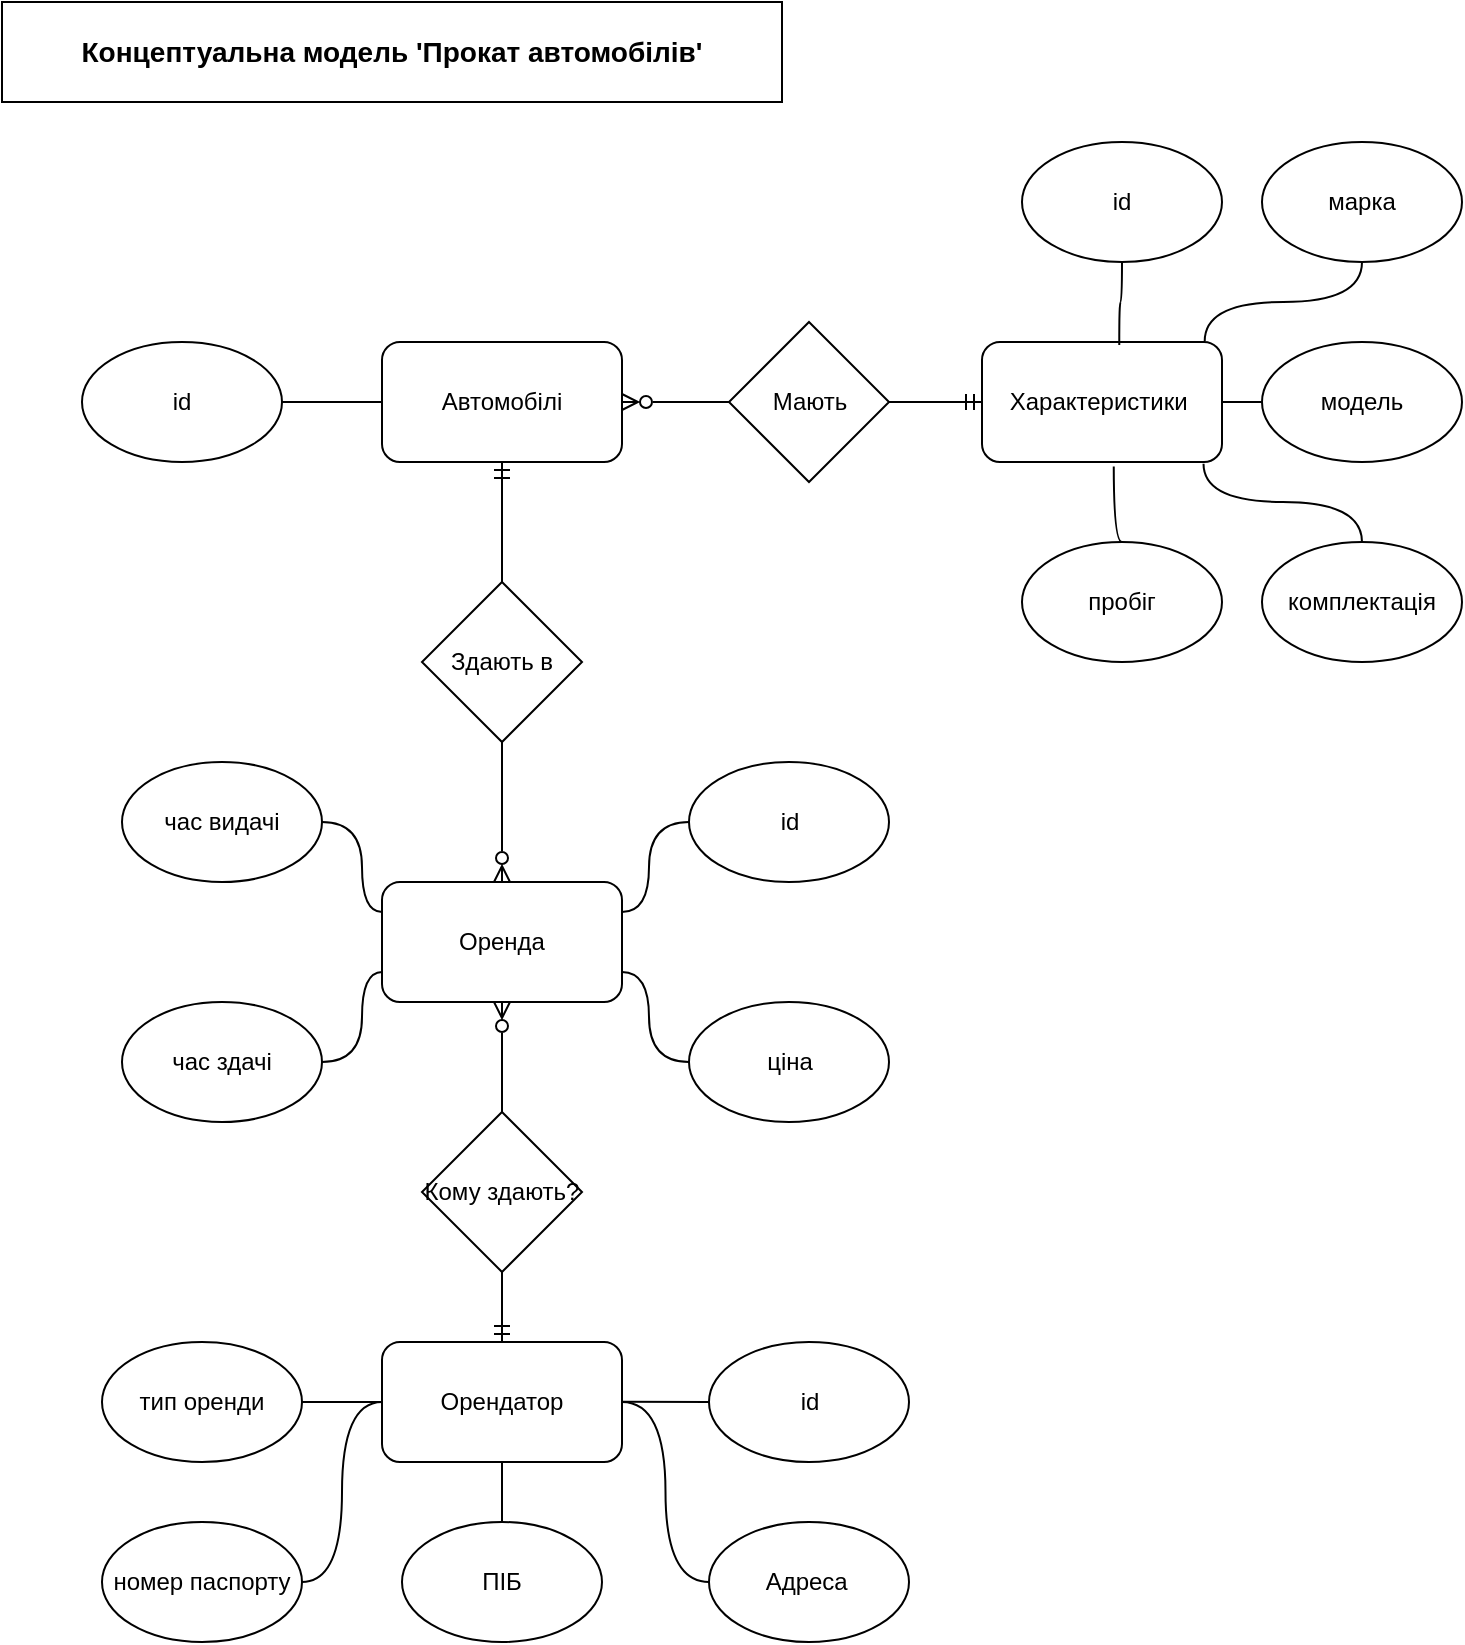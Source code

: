 <mxfile version="15.3.7" type="google"><diagram id="C5RBs43oDa-KdzZeNtuy" name="Page-1"><mxGraphModel dx="981" dy="526" grid="1" gridSize="10" guides="1" tooltips="1" connect="1" arrows="1" fold="1" page="1" pageScale="1" pageWidth="827" pageHeight="1169" math="0" shadow="0"><root><mxCell id="WIyWlLk6GJQsqaUBKTNV-0"/><mxCell id="WIyWlLk6GJQsqaUBKTNV-1" parent="WIyWlLk6GJQsqaUBKTNV-0"/><mxCell id="HkKn3wpLiGdl-C7cc1SJ-0" value="Автомобілі" style="rounded=1;whiteSpace=wrap;html=1;" vertex="1" parent="WIyWlLk6GJQsqaUBKTNV-1"><mxGeometry x="240" y="200" width="120" height="60" as="geometry"/></mxCell><mxCell id="HkKn3wpLiGdl-C7cc1SJ-1" value="Характеристики&amp;nbsp;" style="rounded=1;whiteSpace=wrap;html=1;" vertex="1" parent="WIyWlLk6GJQsqaUBKTNV-1"><mxGeometry x="540" y="200" width="120" height="60" as="geometry"/></mxCell><mxCell id="HkKn3wpLiGdl-C7cc1SJ-2" value="Оренда" style="rounded=1;whiteSpace=wrap;html=1;" vertex="1" parent="WIyWlLk6GJQsqaUBKTNV-1"><mxGeometry x="240" y="470" width="120" height="60" as="geometry"/></mxCell><mxCell id="HkKn3wpLiGdl-C7cc1SJ-3" value="Орендатор" style="rounded=1;whiteSpace=wrap;html=1;" vertex="1" parent="WIyWlLk6GJQsqaUBKTNV-1"><mxGeometry x="240" y="700" width="120" height="60" as="geometry"/></mxCell><mxCell id="HkKn3wpLiGdl-C7cc1SJ-7" style="edgeStyle=orthogonalEdgeStyle;rounded=0;orthogonalLoop=1;jettySize=auto;html=1;exitX=0.5;exitY=0;exitDx=0;exitDy=0;entryX=0.5;entryY=1;entryDx=0;entryDy=0;endArrow=ERmandOne;endFill=0;" edge="1" parent="WIyWlLk6GJQsqaUBKTNV-1" source="HkKn3wpLiGdl-C7cc1SJ-4" target="HkKn3wpLiGdl-C7cc1SJ-0"><mxGeometry relative="1" as="geometry"/></mxCell><mxCell id="HkKn3wpLiGdl-C7cc1SJ-8" style="edgeStyle=orthogonalEdgeStyle;rounded=0;orthogonalLoop=1;jettySize=auto;html=1;exitX=0.5;exitY=1;exitDx=0;exitDy=0;entryX=0.5;entryY=0;entryDx=0;entryDy=0;endArrow=ERzeroToMany;endFill=0;" edge="1" parent="WIyWlLk6GJQsqaUBKTNV-1" source="HkKn3wpLiGdl-C7cc1SJ-4" target="HkKn3wpLiGdl-C7cc1SJ-2"><mxGeometry relative="1" as="geometry"/></mxCell><mxCell id="HkKn3wpLiGdl-C7cc1SJ-4" value="Здають в" style="rhombus;whiteSpace=wrap;html=1;" vertex="1" parent="WIyWlLk6GJQsqaUBKTNV-1"><mxGeometry x="260" y="320" width="80" height="80" as="geometry"/></mxCell><mxCell id="HkKn3wpLiGdl-C7cc1SJ-9" style="edgeStyle=orthogonalEdgeStyle;rounded=0;orthogonalLoop=1;jettySize=auto;html=1;exitX=0.5;exitY=0;exitDx=0;exitDy=0;entryX=0.5;entryY=1;entryDx=0;entryDy=0;endArrow=ERzeroToMany;endFill=0;" edge="1" parent="WIyWlLk6GJQsqaUBKTNV-1" source="HkKn3wpLiGdl-C7cc1SJ-5" target="HkKn3wpLiGdl-C7cc1SJ-2"><mxGeometry relative="1" as="geometry"/></mxCell><mxCell id="HkKn3wpLiGdl-C7cc1SJ-10" style="edgeStyle=orthogonalEdgeStyle;rounded=0;orthogonalLoop=1;jettySize=auto;html=1;exitX=0.5;exitY=1;exitDx=0;exitDy=0;entryX=0.5;entryY=0;entryDx=0;entryDy=0;endArrow=ERmandOne;endFill=0;" edge="1" parent="WIyWlLk6GJQsqaUBKTNV-1" source="HkKn3wpLiGdl-C7cc1SJ-5" target="HkKn3wpLiGdl-C7cc1SJ-3"><mxGeometry relative="1" as="geometry"/></mxCell><mxCell id="HkKn3wpLiGdl-C7cc1SJ-5" value="Кому здають?" style="rhombus;whiteSpace=wrap;html=1;" vertex="1" parent="WIyWlLk6GJQsqaUBKTNV-1"><mxGeometry x="260" y="585" width="80" height="80" as="geometry"/></mxCell><mxCell id="HkKn3wpLiGdl-C7cc1SJ-11" style="edgeStyle=orthogonalEdgeStyle;rounded=0;orthogonalLoop=1;jettySize=auto;html=1;exitX=0;exitY=0.5;exitDx=0;exitDy=0;entryX=1;entryY=0.5;entryDx=0;entryDy=0;endArrow=ERzeroToMany;endFill=0;" edge="1" parent="WIyWlLk6GJQsqaUBKTNV-1" source="HkKn3wpLiGdl-C7cc1SJ-6" target="HkKn3wpLiGdl-C7cc1SJ-0"><mxGeometry relative="1" as="geometry"/></mxCell><mxCell id="HkKn3wpLiGdl-C7cc1SJ-12" style="edgeStyle=orthogonalEdgeStyle;rounded=0;orthogonalLoop=1;jettySize=auto;html=1;exitX=1;exitY=0.5;exitDx=0;exitDy=0;entryX=0;entryY=0.5;entryDx=0;entryDy=0;endArrow=ERmandOne;endFill=0;" edge="1" parent="WIyWlLk6GJQsqaUBKTNV-1" source="HkKn3wpLiGdl-C7cc1SJ-6" target="HkKn3wpLiGdl-C7cc1SJ-1"><mxGeometry relative="1" as="geometry"/></mxCell><mxCell id="HkKn3wpLiGdl-C7cc1SJ-6" value="Мають" style="rhombus;whiteSpace=wrap;html=1;" vertex="1" parent="WIyWlLk6GJQsqaUBKTNV-1"><mxGeometry x="413.5" y="190" width="80" height="80" as="geometry"/></mxCell><mxCell id="HkKn3wpLiGdl-C7cc1SJ-14" style="edgeStyle=orthogonalEdgeStyle;orthogonalLoop=1;jettySize=auto;html=1;exitX=1;exitY=0.5;exitDx=0;exitDy=0;entryX=0;entryY=0.5;entryDx=0;entryDy=0;curved=1;endArrow=none;endFill=0;" edge="1" parent="WIyWlLk6GJQsqaUBKTNV-1" source="HkKn3wpLiGdl-C7cc1SJ-13" target="HkKn3wpLiGdl-C7cc1SJ-0"><mxGeometry relative="1" as="geometry"/></mxCell><mxCell id="HkKn3wpLiGdl-C7cc1SJ-13" value="id" style="ellipse;whiteSpace=wrap;html=1;" vertex="1" parent="WIyWlLk6GJQsqaUBKTNV-1"><mxGeometry x="90" y="200" width="100" height="60" as="geometry"/></mxCell><mxCell id="HkKn3wpLiGdl-C7cc1SJ-24" style="edgeStyle=orthogonalEdgeStyle;curved=1;orthogonalLoop=1;jettySize=auto;html=1;exitX=0.5;exitY=1;exitDx=0;exitDy=0;entryX=0.572;entryY=0.026;entryDx=0;entryDy=0;entryPerimeter=0;endArrow=none;endFill=0;" edge="1" parent="WIyWlLk6GJQsqaUBKTNV-1" source="HkKn3wpLiGdl-C7cc1SJ-15" target="HkKn3wpLiGdl-C7cc1SJ-1"><mxGeometry relative="1" as="geometry"/></mxCell><mxCell id="HkKn3wpLiGdl-C7cc1SJ-15" value="id" style="ellipse;whiteSpace=wrap;html=1;" vertex="1" parent="WIyWlLk6GJQsqaUBKTNV-1"><mxGeometry x="560" y="100" width="100" height="60" as="geometry"/></mxCell><mxCell id="HkKn3wpLiGdl-C7cc1SJ-23" style="edgeStyle=orthogonalEdgeStyle;curved=1;orthogonalLoop=1;jettySize=auto;html=1;exitX=0.5;exitY=1;exitDx=0;exitDy=0;entryX=0.928;entryY=-0.008;entryDx=0;entryDy=0;entryPerimeter=0;endArrow=none;endFill=0;" edge="1" parent="WIyWlLk6GJQsqaUBKTNV-1" source="HkKn3wpLiGdl-C7cc1SJ-16" target="HkKn3wpLiGdl-C7cc1SJ-1"><mxGeometry relative="1" as="geometry"/></mxCell><mxCell id="HkKn3wpLiGdl-C7cc1SJ-16" value="марка" style="ellipse;whiteSpace=wrap;html=1;" vertex="1" parent="WIyWlLk6GJQsqaUBKTNV-1"><mxGeometry x="680" y="100" width="100" height="60" as="geometry"/></mxCell><mxCell id="HkKn3wpLiGdl-C7cc1SJ-22" style="edgeStyle=orthogonalEdgeStyle;curved=1;orthogonalLoop=1;jettySize=auto;html=1;exitX=0;exitY=0.5;exitDx=0;exitDy=0;entryX=1;entryY=0.5;entryDx=0;entryDy=0;endArrow=none;endFill=0;" edge="1" parent="WIyWlLk6GJQsqaUBKTNV-1" source="HkKn3wpLiGdl-C7cc1SJ-17" target="HkKn3wpLiGdl-C7cc1SJ-1"><mxGeometry relative="1" as="geometry"/></mxCell><mxCell id="HkKn3wpLiGdl-C7cc1SJ-17" value="модель" style="ellipse;whiteSpace=wrap;html=1;" vertex="1" parent="WIyWlLk6GJQsqaUBKTNV-1"><mxGeometry x="680" y="200" width="100" height="60" as="geometry"/></mxCell><mxCell id="HkKn3wpLiGdl-C7cc1SJ-21" style="edgeStyle=orthogonalEdgeStyle;curved=1;orthogonalLoop=1;jettySize=auto;html=1;exitX=0.5;exitY=0;exitDx=0;exitDy=0;endArrow=none;endFill=0;entryX=0.923;entryY=1.015;entryDx=0;entryDy=0;entryPerimeter=0;" edge="1" parent="WIyWlLk6GJQsqaUBKTNV-1" source="HkKn3wpLiGdl-C7cc1SJ-18" target="HkKn3wpLiGdl-C7cc1SJ-1"><mxGeometry relative="1" as="geometry"><mxPoint x="650" y="250" as="targetPoint"/></mxGeometry></mxCell><mxCell id="HkKn3wpLiGdl-C7cc1SJ-18" value="комплектація" style="ellipse;whiteSpace=wrap;html=1;" vertex="1" parent="WIyWlLk6GJQsqaUBKTNV-1"><mxGeometry x="680" y="300" width="100" height="60" as="geometry"/></mxCell><mxCell id="HkKn3wpLiGdl-C7cc1SJ-20" style="edgeStyle=orthogonalEdgeStyle;curved=1;orthogonalLoop=1;jettySize=auto;html=1;exitX=0.5;exitY=0;exitDx=0;exitDy=0;entryX=0.549;entryY=1.038;entryDx=0;entryDy=0;entryPerimeter=0;endArrow=none;endFill=0;" edge="1" parent="WIyWlLk6GJQsqaUBKTNV-1" source="HkKn3wpLiGdl-C7cc1SJ-19" target="HkKn3wpLiGdl-C7cc1SJ-1"><mxGeometry relative="1" as="geometry"/></mxCell><mxCell id="HkKn3wpLiGdl-C7cc1SJ-19" value="пробіг" style="ellipse;whiteSpace=wrap;html=1;" vertex="1" parent="WIyWlLk6GJQsqaUBKTNV-1"><mxGeometry x="560" y="300" width="100" height="60" as="geometry"/></mxCell><mxCell id="HkKn3wpLiGdl-C7cc1SJ-30" style="edgeStyle=orthogonalEdgeStyle;curved=1;orthogonalLoop=1;jettySize=auto;html=1;exitX=0;exitY=0.5;exitDx=0;exitDy=0;entryX=1;entryY=0.25;entryDx=0;entryDy=0;endArrow=none;endFill=0;" edge="1" parent="WIyWlLk6GJQsqaUBKTNV-1" source="HkKn3wpLiGdl-C7cc1SJ-25" target="HkKn3wpLiGdl-C7cc1SJ-2"><mxGeometry relative="1" as="geometry"/></mxCell><mxCell id="HkKn3wpLiGdl-C7cc1SJ-25" value="id" style="ellipse;whiteSpace=wrap;html=1;" vertex="1" parent="WIyWlLk6GJQsqaUBKTNV-1"><mxGeometry x="393.5" y="410" width="100" height="60" as="geometry"/></mxCell><mxCell id="HkKn3wpLiGdl-C7cc1SJ-31" style="edgeStyle=orthogonalEdgeStyle;curved=1;orthogonalLoop=1;jettySize=auto;html=1;exitX=1;exitY=0.5;exitDx=0;exitDy=0;entryX=0;entryY=0.25;entryDx=0;entryDy=0;endArrow=none;endFill=0;" edge="1" parent="WIyWlLk6GJQsqaUBKTNV-1" source="HkKn3wpLiGdl-C7cc1SJ-26" target="HkKn3wpLiGdl-C7cc1SJ-2"><mxGeometry relative="1" as="geometry"/></mxCell><mxCell id="HkKn3wpLiGdl-C7cc1SJ-26" value="час видачі" style="ellipse;whiteSpace=wrap;html=1;" vertex="1" parent="WIyWlLk6GJQsqaUBKTNV-1"><mxGeometry x="110" y="410" width="100" height="60" as="geometry"/></mxCell><mxCell id="HkKn3wpLiGdl-C7cc1SJ-32" style="edgeStyle=orthogonalEdgeStyle;curved=1;orthogonalLoop=1;jettySize=auto;html=1;exitX=1;exitY=0.5;exitDx=0;exitDy=0;entryX=0;entryY=0.75;entryDx=0;entryDy=0;endArrow=none;endFill=0;" edge="1" parent="WIyWlLk6GJQsqaUBKTNV-1" source="HkKn3wpLiGdl-C7cc1SJ-27" target="HkKn3wpLiGdl-C7cc1SJ-2"><mxGeometry relative="1" as="geometry"/></mxCell><mxCell id="HkKn3wpLiGdl-C7cc1SJ-27" value="час здачі" style="ellipse;whiteSpace=wrap;html=1;" vertex="1" parent="WIyWlLk6GJQsqaUBKTNV-1"><mxGeometry x="110" y="530" width="100" height="60" as="geometry"/></mxCell><mxCell id="HkKn3wpLiGdl-C7cc1SJ-29" style="edgeStyle=orthogonalEdgeStyle;curved=1;orthogonalLoop=1;jettySize=auto;html=1;exitX=0;exitY=0.5;exitDx=0;exitDy=0;entryX=1;entryY=0.75;entryDx=0;entryDy=0;endArrow=none;endFill=0;" edge="1" parent="WIyWlLk6GJQsqaUBKTNV-1" source="HkKn3wpLiGdl-C7cc1SJ-28" target="HkKn3wpLiGdl-C7cc1SJ-2"><mxGeometry relative="1" as="geometry"/></mxCell><mxCell id="HkKn3wpLiGdl-C7cc1SJ-28" value="ціна" style="ellipse;whiteSpace=wrap;html=1;" vertex="1" parent="WIyWlLk6GJQsqaUBKTNV-1"><mxGeometry x="393.5" y="530" width="100" height="60" as="geometry"/></mxCell><mxCell id="HkKn3wpLiGdl-C7cc1SJ-38" style="edgeStyle=orthogonalEdgeStyle;curved=1;orthogonalLoop=1;jettySize=auto;html=1;exitX=1;exitY=0.5;exitDx=0;exitDy=0;entryX=0;entryY=0.5;entryDx=0;entryDy=0;endArrow=none;endFill=0;" edge="1" parent="WIyWlLk6GJQsqaUBKTNV-1" source="HkKn3wpLiGdl-C7cc1SJ-33" target="HkKn3wpLiGdl-C7cc1SJ-3"><mxGeometry relative="1" as="geometry"/></mxCell><mxCell id="HkKn3wpLiGdl-C7cc1SJ-33" value="тип оренди" style="ellipse;whiteSpace=wrap;html=1;" vertex="1" parent="WIyWlLk6GJQsqaUBKTNV-1"><mxGeometry x="100" y="700" width="100" height="60" as="geometry"/></mxCell><mxCell id="HkKn3wpLiGdl-C7cc1SJ-42" style="edgeStyle=orthogonalEdgeStyle;curved=1;orthogonalLoop=1;jettySize=auto;html=1;exitX=0;exitY=0.5;exitDx=0;exitDy=0;endArrow=none;endFill=0;" edge="1" parent="WIyWlLk6GJQsqaUBKTNV-1" source="HkKn3wpLiGdl-C7cc1SJ-34"><mxGeometry relative="1" as="geometry"><mxPoint x="360" y="729.862" as="targetPoint"/></mxGeometry></mxCell><mxCell id="HkKn3wpLiGdl-C7cc1SJ-34" value="id" style="ellipse;whiteSpace=wrap;html=1;" vertex="1" parent="WIyWlLk6GJQsqaUBKTNV-1"><mxGeometry x="403.5" y="700" width="100" height="60" as="geometry"/></mxCell><mxCell id="HkKn3wpLiGdl-C7cc1SJ-39" style="edgeStyle=orthogonalEdgeStyle;curved=1;orthogonalLoop=1;jettySize=auto;html=1;exitX=1;exitY=0.5;exitDx=0;exitDy=0;entryX=0;entryY=0.5;entryDx=0;entryDy=0;endArrow=none;endFill=0;" edge="1" parent="WIyWlLk6GJQsqaUBKTNV-1" source="HkKn3wpLiGdl-C7cc1SJ-35" target="HkKn3wpLiGdl-C7cc1SJ-3"><mxGeometry relative="1" as="geometry"/></mxCell><mxCell id="HkKn3wpLiGdl-C7cc1SJ-35" value="номер паспорту" style="ellipse;whiteSpace=wrap;html=1;" vertex="1" parent="WIyWlLk6GJQsqaUBKTNV-1"><mxGeometry x="100" y="790" width="100" height="60" as="geometry"/></mxCell><mxCell id="HkKn3wpLiGdl-C7cc1SJ-40" style="edgeStyle=orthogonalEdgeStyle;curved=1;orthogonalLoop=1;jettySize=auto;html=1;exitX=0.5;exitY=0;exitDx=0;exitDy=0;entryX=0.5;entryY=1;entryDx=0;entryDy=0;endArrow=none;endFill=0;" edge="1" parent="WIyWlLk6GJQsqaUBKTNV-1" source="HkKn3wpLiGdl-C7cc1SJ-36" target="HkKn3wpLiGdl-C7cc1SJ-3"><mxGeometry relative="1" as="geometry"/></mxCell><mxCell id="HkKn3wpLiGdl-C7cc1SJ-36" value="ПІБ" style="ellipse;whiteSpace=wrap;html=1;" vertex="1" parent="WIyWlLk6GJQsqaUBKTNV-1"><mxGeometry x="250" y="790" width="100" height="60" as="geometry"/></mxCell><mxCell id="HkKn3wpLiGdl-C7cc1SJ-41" style="edgeStyle=orthogonalEdgeStyle;curved=1;orthogonalLoop=1;jettySize=auto;html=1;exitX=0;exitY=0.5;exitDx=0;exitDy=0;entryX=1;entryY=0.5;entryDx=0;entryDy=0;endArrow=none;endFill=0;" edge="1" parent="WIyWlLk6GJQsqaUBKTNV-1" source="HkKn3wpLiGdl-C7cc1SJ-37" target="HkKn3wpLiGdl-C7cc1SJ-3"><mxGeometry relative="1" as="geometry"/></mxCell><mxCell id="HkKn3wpLiGdl-C7cc1SJ-37" value="Адреса&amp;nbsp;" style="ellipse;whiteSpace=wrap;html=1;" vertex="1" parent="WIyWlLk6GJQsqaUBKTNV-1"><mxGeometry x="403.5" y="790" width="100" height="60" as="geometry"/></mxCell><mxCell id="HkKn3wpLiGdl-C7cc1SJ-44" value="Концептуальна модель 'Прокат автомобілів'" style="rounded=0;whiteSpace=wrap;html=1;fontStyle=1;fontSize=14;" vertex="1" parent="WIyWlLk6GJQsqaUBKTNV-1"><mxGeometry x="50" y="30" width="390" height="50" as="geometry"/></mxCell></root></mxGraphModel></diagram></mxfile>